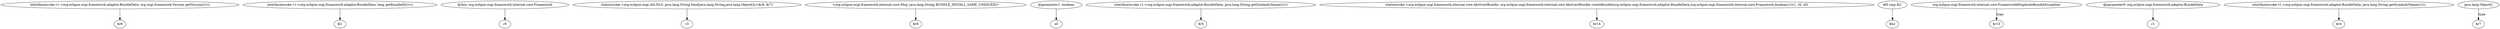 digraph g {
0[label="interfaceinvoke r1.<org.eclipse.osgi.framework.adaptor.BundleData: org.osgi.framework.Version getVersion()>()"]
1[label="$r6"]
0->1[label=""]
2[label="interfaceinvoke r1.<org.eclipse.osgi.framework.adaptor.BundleData: long getBundleID()>()"]
3[label="$l1"]
2->3[label=""]
4[label="@this: org.eclipse.osgi.framework.internal.core.Framework"]
5[label="r0"]
4->5[label=""]
6[label="staticinvoke <org.eclipse.osgi.util.NLS: java.lang.String bind(java.lang.String,java.lang.Object[])>($r8, $r7)"]
7[label="r3"]
6->7[label=""]
8[label="<org.eclipse.osgi.framework.internal.core.Msg: java.lang.String BUNDLE_INSTALL_SAME_UNIQUEID>"]
9[label="$r8"]
8->9[label=""]
10[label="@parameter1: boolean"]
11[label="z0"]
10->11[label=""]
12[label="interfaceinvoke r1.<org.eclipse.osgi.framework.adaptor.BundleData: java.lang.String getSymbolicName()>()"]
13[label="$r5"]
12->13[label=""]
14[label="staticinvoke <org.eclipse.osgi.framework.internal.core.AbstractBundle: org.eclipse.osgi.framework.internal.core.AbstractBundle createBundle(org.eclipse.osgi.framework.adaptor.BundleData,org.eclipse.osgi.framework.internal.core.Framework,boolean)>(r1, r0, z0)"]
15[label="$r14"]
14->15[label=""]
16[label="$l0 cmp $l1"]
17[label="$b2"]
16->17[label=""]
18[label="org.eclipse.osgi.framework.internal.core.Framework$DuplicateBundleException"]
19[label="$r13"]
18->19[label="type"]
20[label="@parameter0: org.eclipse.osgi.framework.adaptor.BundleData"]
21[label="r1"]
20->21[label=""]
22[label="interfaceinvoke r1.<org.eclipse.osgi.framework.adaptor.BundleData: java.lang.String getSymbolicName()>()"]
23[label="$r4"]
22->23[label=""]
24[label="java.lang.Object[]"]
25[label="$r7"]
24->25[label="type"]
}